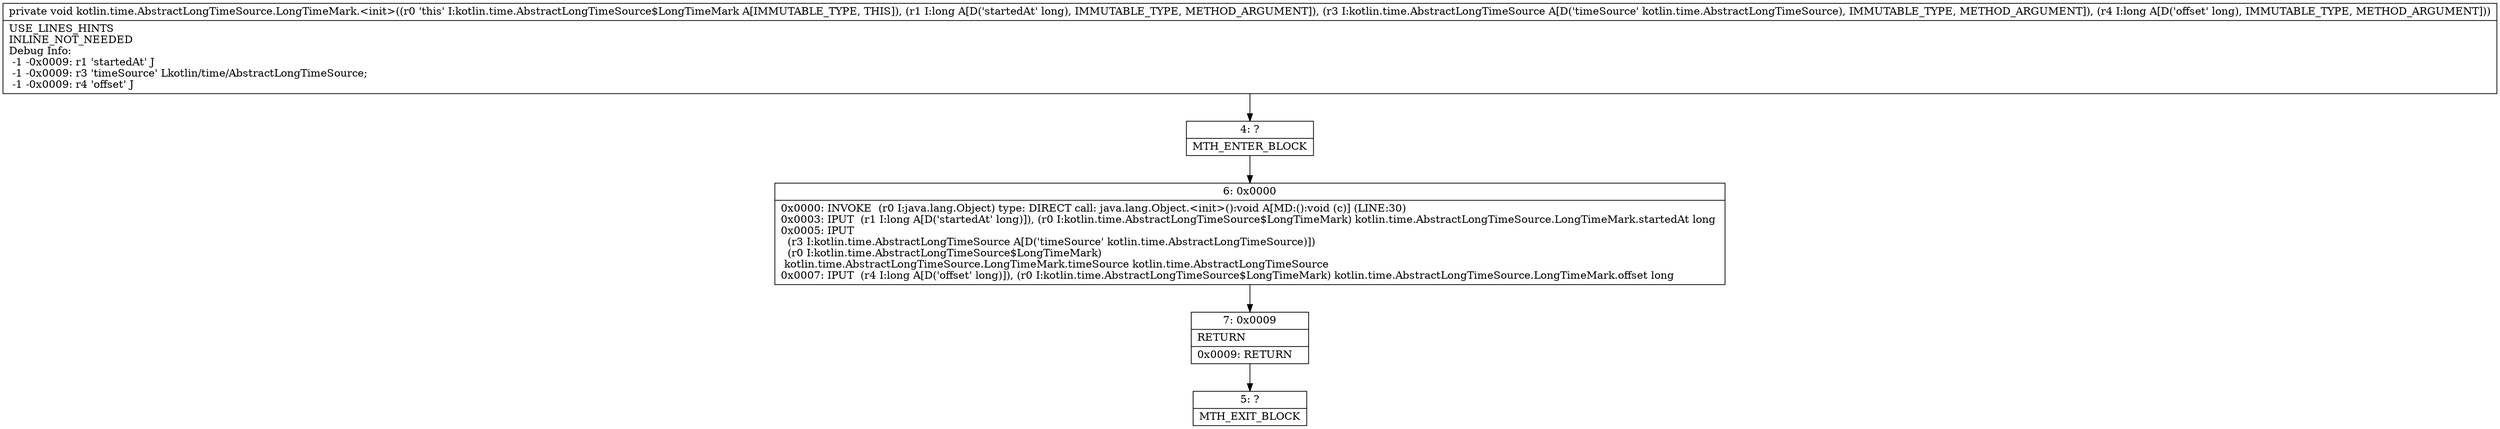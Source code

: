 digraph "CFG forkotlin.time.AbstractLongTimeSource.LongTimeMark.\<init\>(JLkotlin\/time\/AbstractLongTimeSource;J)V" {
Node_4 [shape=record,label="{4\:\ ?|MTH_ENTER_BLOCK\l}"];
Node_6 [shape=record,label="{6\:\ 0x0000|0x0000: INVOKE  (r0 I:java.lang.Object) type: DIRECT call: java.lang.Object.\<init\>():void A[MD:():void (c)] (LINE:30)\l0x0003: IPUT  (r1 I:long A[D('startedAt' long)]), (r0 I:kotlin.time.AbstractLongTimeSource$LongTimeMark) kotlin.time.AbstractLongTimeSource.LongTimeMark.startedAt long \l0x0005: IPUT  \l  (r3 I:kotlin.time.AbstractLongTimeSource A[D('timeSource' kotlin.time.AbstractLongTimeSource)])\l  (r0 I:kotlin.time.AbstractLongTimeSource$LongTimeMark)\l kotlin.time.AbstractLongTimeSource.LongTimeMark.timeSource kotlin.time.AbstractLongTimeSource \l0x0007: IPUT  (r4 I:long A[D('offset' long)]), (r0 I:kotlin.time.AbstractLongTimeSource$LongTimeMark) kotlin.time.AbstractLongTimeSource.LongTimeMark.offset long \l}"];
Node_7 [shape=record,label="{7\:\ 0x0009|RETURN\l|0x0009: RETURN   \l}"];
Node_5 [shape=record,label="{5\:\ ?|MTH_EXIT_BLOCK\l}"];
MethodNode[shape=record,label="{private void kotlin.time.AbstractLongTimeSource.LongTimeMark.\<init\>((r0 'this' I:kotlin.time.AbstractLongTimeSource$LongTimeMark A[IMMUTABLE_TYPE, THIS]), (r1 I:long A[D('startedAt' long), IMMUTABLE_TYPE, METHOD_ARGUMENT]), (r3 I:kotlin.time.AbstractLongTimeSource A[D('timeSource' kotlin.time.AbstractLongTimeSource), IMMUTABLE_TYPE, METHOD_ARGUMENT]), (r4 I:long A[D('offset' long), IMMUTABLE_TYPE, METHOD_ARGUMENT]))  | USE_LINES_HINTS\lINLINE_NOT_NEEDED\lDebug Info:\l  \-1 \-0x0009: r1 'startedAt' J\l  \-1 \-0x0009: r3 'timeSource' Lkotlin\/time\/AbstractLongTimeSource;\l  \-1 \-0x0009: r4 'offset' J\l}"];
MethodNode -> Node_4;Node_4 -> Node_6;
Node_6 -> Node_7;
Node_7 -> Node_5;
}

